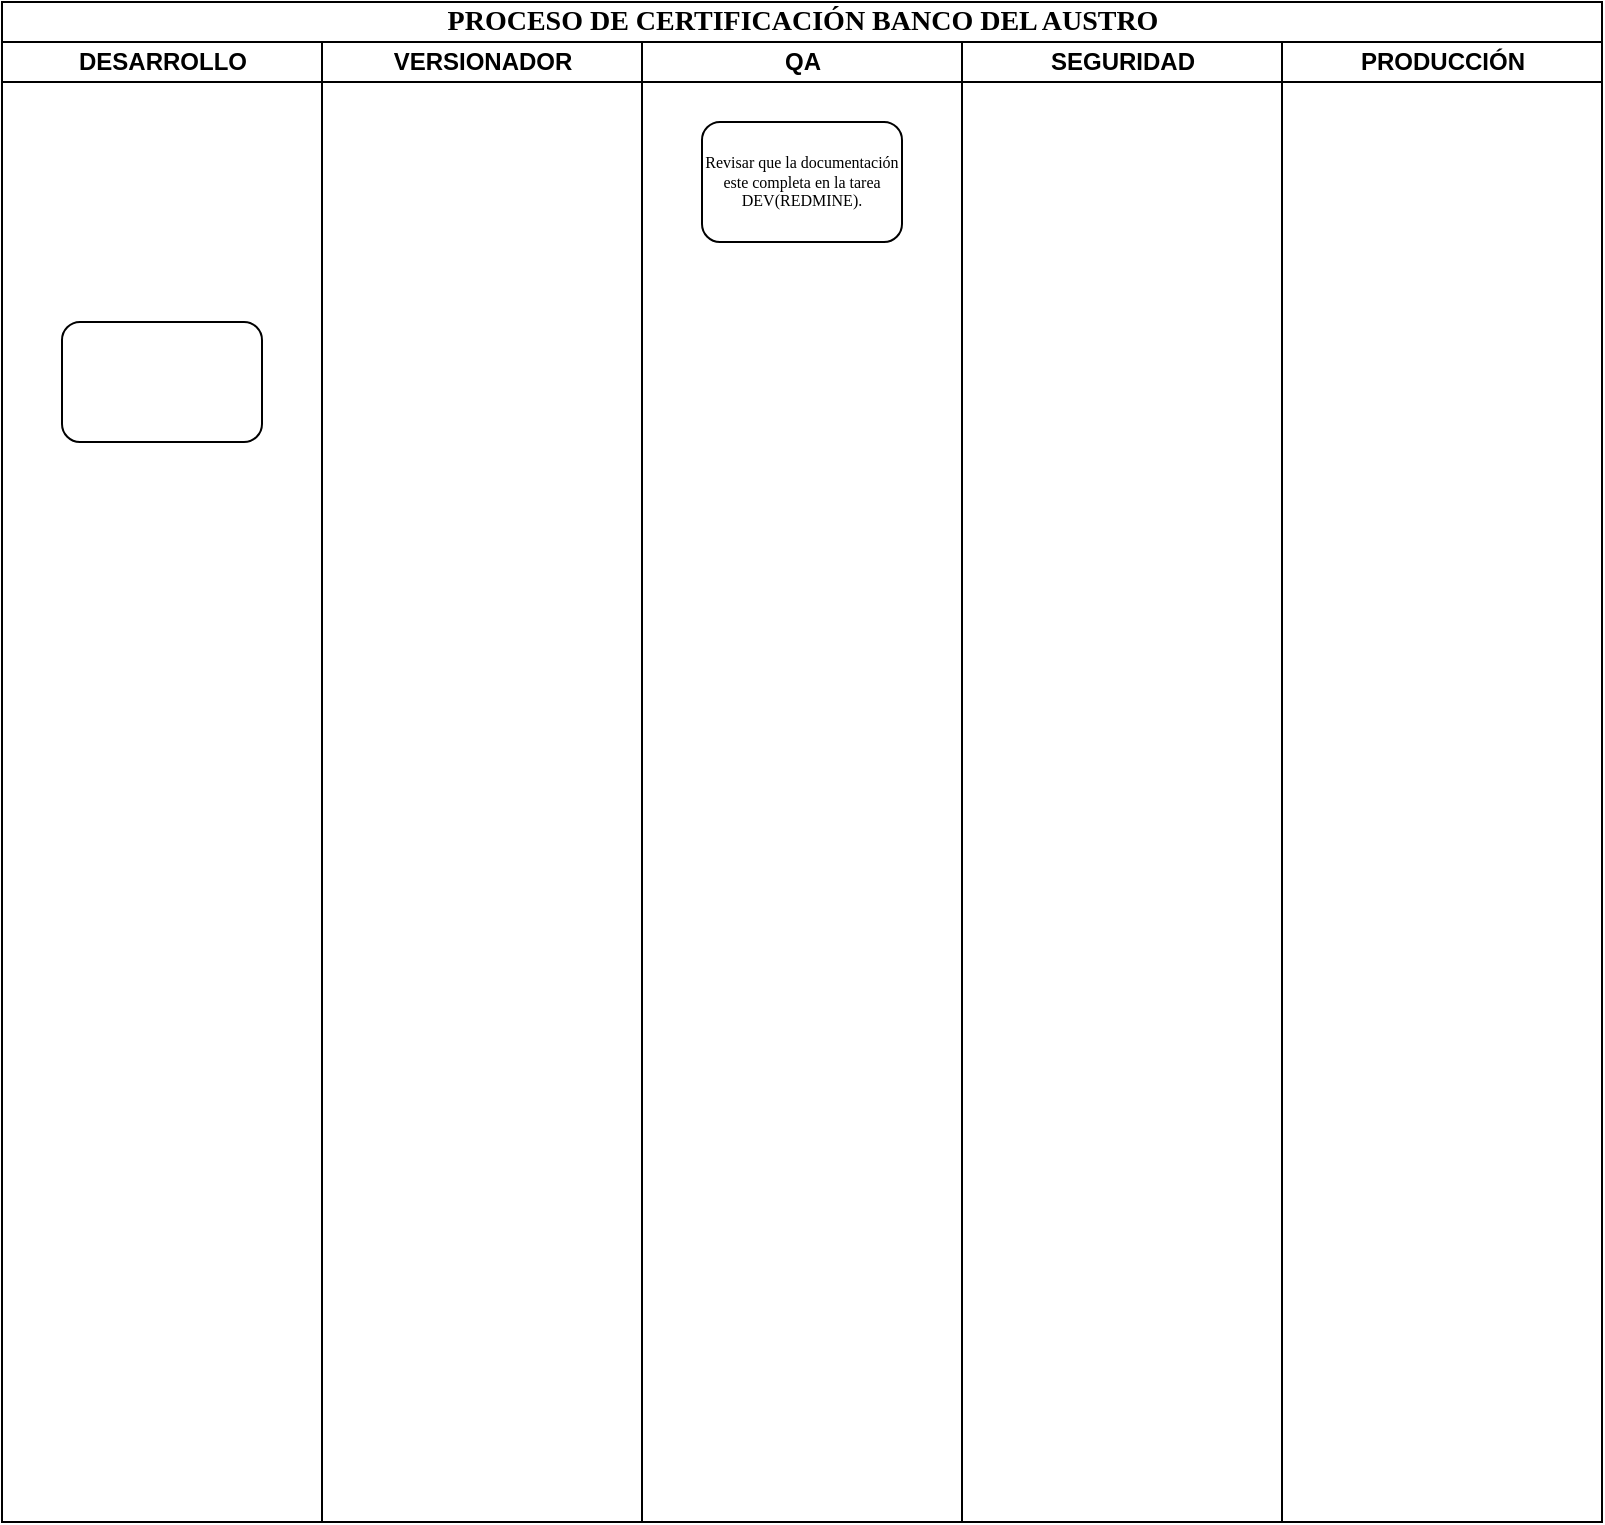 <mxfile version="14.6.13" type="github">
  <diagram name="Page-1" id="74e2e168-ea6b-b213-b513-2b3c1d86103e">
    <mxGraphModel dx="796" dy="494" grid="1" gridSize="10" guides="1" tooltips="1" connect="1" arrows="1" fold="1" page="1" pageScale="1" pageWidth="1100" pageHeight="850" background="#ffffff" math="0" shadow="0">
      <root>
        <mxCell id="0" />
        <mxCell id="1" parent="0" />
        <mxCell id="77e6c97f196da883-1" value="&lt;font style=&quot;vertical-align: inherit&quot;&gt;&lt;font style=&quot;vertical-align: inherit&quot;&gt;&lt;font style=&quot;vertical-align: inherit&quot;&gt;&lt;font style=&quot;vertical-align: inherit ; font-size: 14px&quot;&gt;PROCESO DE CERTIFICACIÓN BANCO DEL AUSTRO&lt;/font&gt;&lt;/font&gt;&lt;/font&gt;&lt;/font&gt;" style="swimlane;html=1;childLayout=stackLayout;startSize=20;rounded=0;shadow=0;labelBackgroundColor=none;strokeWidth=1;fontFamily=Verdana;fontSize=8;align=center;" parent="1" vertex="1">
          <mxGeometry x="70" y="30" width="800" height="760" as="geometry" />
        </mxCell>
        <mxCell id="77e6c97f196da883-2" value="&lt;font style=&quot;vertical-align: inherit&quot;&gt;&lt;font style=&quot;vertical-align: inherit&quot;&gt;DESARROLLO&lt;/font&gt;&lt;/font&gt;" style="swimlane;html=1;startSize=20;" parent="77e6c97f196da883-1" vertex="1">
          <mxGeometry y="20" width="160" height="740" as="geometry" />
        </mxCell>
        <mxCell id="77e6c97f196da883-9" value="" style="rounded=1;whiteSpace=wrap;html=1;shadow=0;labelBackgroundColor=none;strokeWidth=1;fontFamily=Verdana;fontSize=8;align=center;" parent="77e6c97f196da883-2" vertex="1">
          <mxGeometry x="30" y="140" width="100" height="60" as="geometry" />
        </mxCell>
        <mxCell id="77e6c97f196da883-3" value="&lt;font style=&quot;vertical-align: inherit&quot;&gt;&lt;font style=&quot;vertical-align: inherit&quot;&gt;&lt;font style=&quot;vertical-align: inherit&quot;&gt;&lt;font style=&quot;vertical-align: inherit&quot;&gt;VERSIONADOR&lt;/font&gt;&lt;/font&gt;&lt;/font&gt;&lt;/font&gt;" style="swimlane;html=1;startSize=20;" parent="77e6c97f196da883-1" vertex="1">
          <mxGeometry x="160" y="20" width="160" height="740" as="geometry" />
        </mxCell>
        <mxCell id="77e6c97f196da883-4" value="&lt;font style=&quot;vertical-align: inherit&quot;&gt;&lt;font style=&quot;vertical-align: inherit&quot;&gt;QA&lt;/font&gt;&lt;/font&gt;" style="swimlane;html=1;startSize=20;" parent="77e6c97f196da883-1" vertex="1">
          <mxGeometry x="320" y="20" width="160" height="740" as="geometry" />
        </mxCell>
        <mxCell id="77e6c97f196da883-8" value="Revisar que la documentación este completa en la tarea DEV(REDMINE)." style="rounded=1;whiteSpace=wrap;html=1;shadow=0;labelBackgroundColor=none;strokeWidth=1;fontFamily=Verdana;fontSize=8;align=center;" parent="77e6c97f196da883-4" vertex="1">
          <mxGeometry x="30" y="40" width="100" height="60" as="geometry" />
        </mxCell>
        <mxCell id="77e6c97f196da883-5" value="&lt;font style=&quot;vertical-align: inherit&quot;&gt;&lt;font style=&quot;vertical-align: inherit&quot;&gt;SEGURIDAD&lt;/font&gt;&lt;/font&gt;" style="swimlane;html=1;startSize=20;" parent="77e6c97f196da883-1" vertex="1">
          <mxGeometry x="480" y="20" width="160" height="740" as="geometry" />
        </mxCell>
        <mxCell id="wJavJA8ua_YX4PM_Y5JR-1" value="&lt;font style=&quot;vertical-align: inherit&quot;&gt;&lt;font style=&quot;vertical-align: inherit&quot;&gt;&lt;font style=&quot;vertical-align: inherit&quot;&gt;&lt;font style=&quot;vertical-align: inherit&quot;&gt;PRODUCCIÓN&lt;/font&gt;&lt;/font&gt;&lt;/font&gt;&lt;/font&gt;" style="swimlane;html=1;startSize=20;" vertex="1" parent="77e6c97f196da883-1">
          <mxGeometry x="640" y="20" width="160" height="740" as="geometry" />
        </mxCell>
      </root>
    </mxGraphModel>
  </diagram>
</mxfile>
